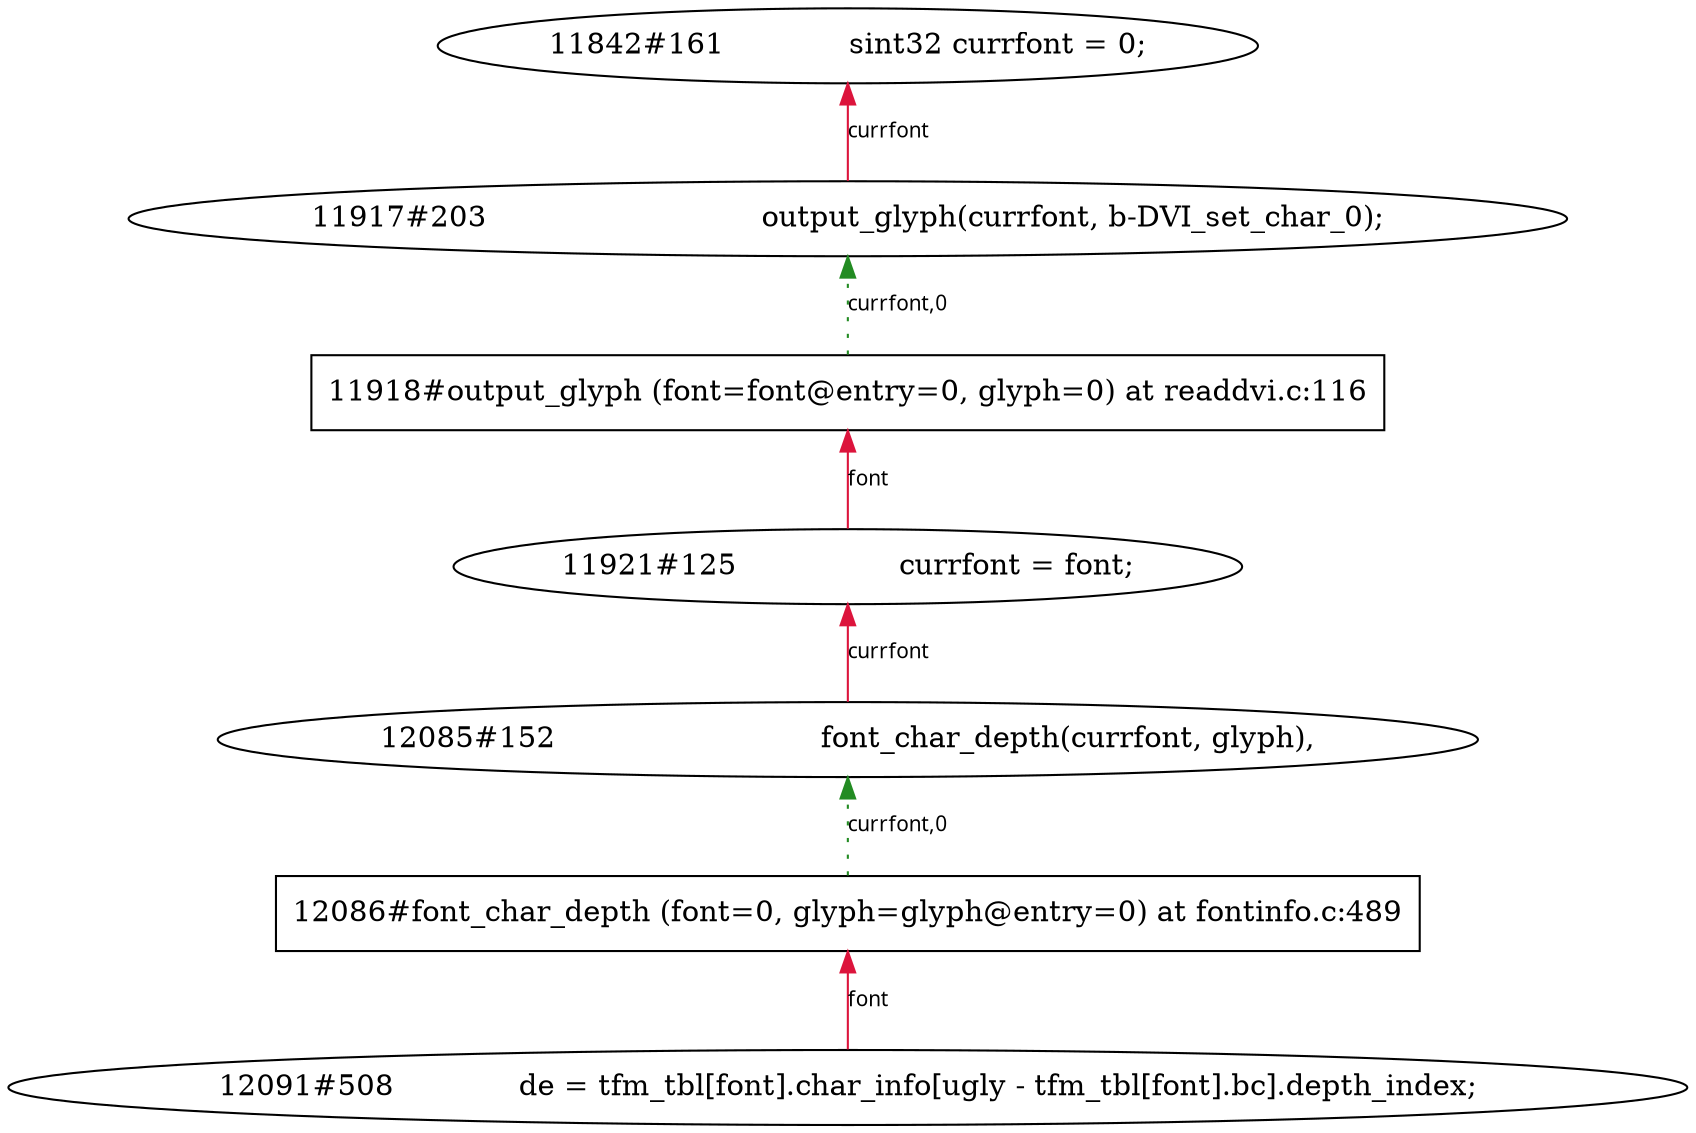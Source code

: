 digraph tiantgraph{
rankdir="BT";
"11842#161	        sint32 currfont = 0;";
"11917#203	                        output_glyph(currfont, b-DVI_set_char_0);";
"11918#output_glyph (font=font@entry=0, glyph=0) at readdvi.c:116"[shape="record"];
"11921#125	            currfont = font;";
"12085#152	                       font_char_depth(currfont, glyph),";
"12086#font_char_depth (font=0, glyph=glyph@entry=0) at fontinfo.c:489"[shape="record"];
"12091#508	        de = tfm_tbl[font].char_info[ugly - tfm_tbl[font].bc].depth_index;";
edge [fontname = "Verdana", fontsize = 10, color="crimson", style="solid"];
"11921#125	            currfont = font;"->"11918#output_glyph (font=font@entry=0, glyph=0) at readdvi.c:116"[label="font"];
"11917#203	                        output_glyph(currfont, b-DVI_set_char_0);"->"11842#161	        sint32 currfont = 0;"[label="currfont"];
"12091#508	        de = tfm_tbl[font].char_info[ugly - tfm_tbl[font].bc].depth_index;"->"12086#font_char_depth (font=0, glyph=glyph@entry=0) at fontinfo.c:489"[label="font"];
"12085#152	                       font_char_depth(currfont, glyph),"->"11921#125	            currfont = font;"[label="currfont"];
"12086#font_char_depth (font=0, glyph=glyph@entry=0) at fontinfo.c:489"->"12085#152	                       font_char_depth(currfont, glyph),"[label="currfont,0",style="dotted", color="forestgreen"];
"11918#output_glyph (font=font@entry=0, glyph=0) at readdvi.c:116"->"11917#203	                        output_glyph(currfont, b-DVI_set_char_0);"[label="currfont,0",style="dotted", color="forestgreen"];
}